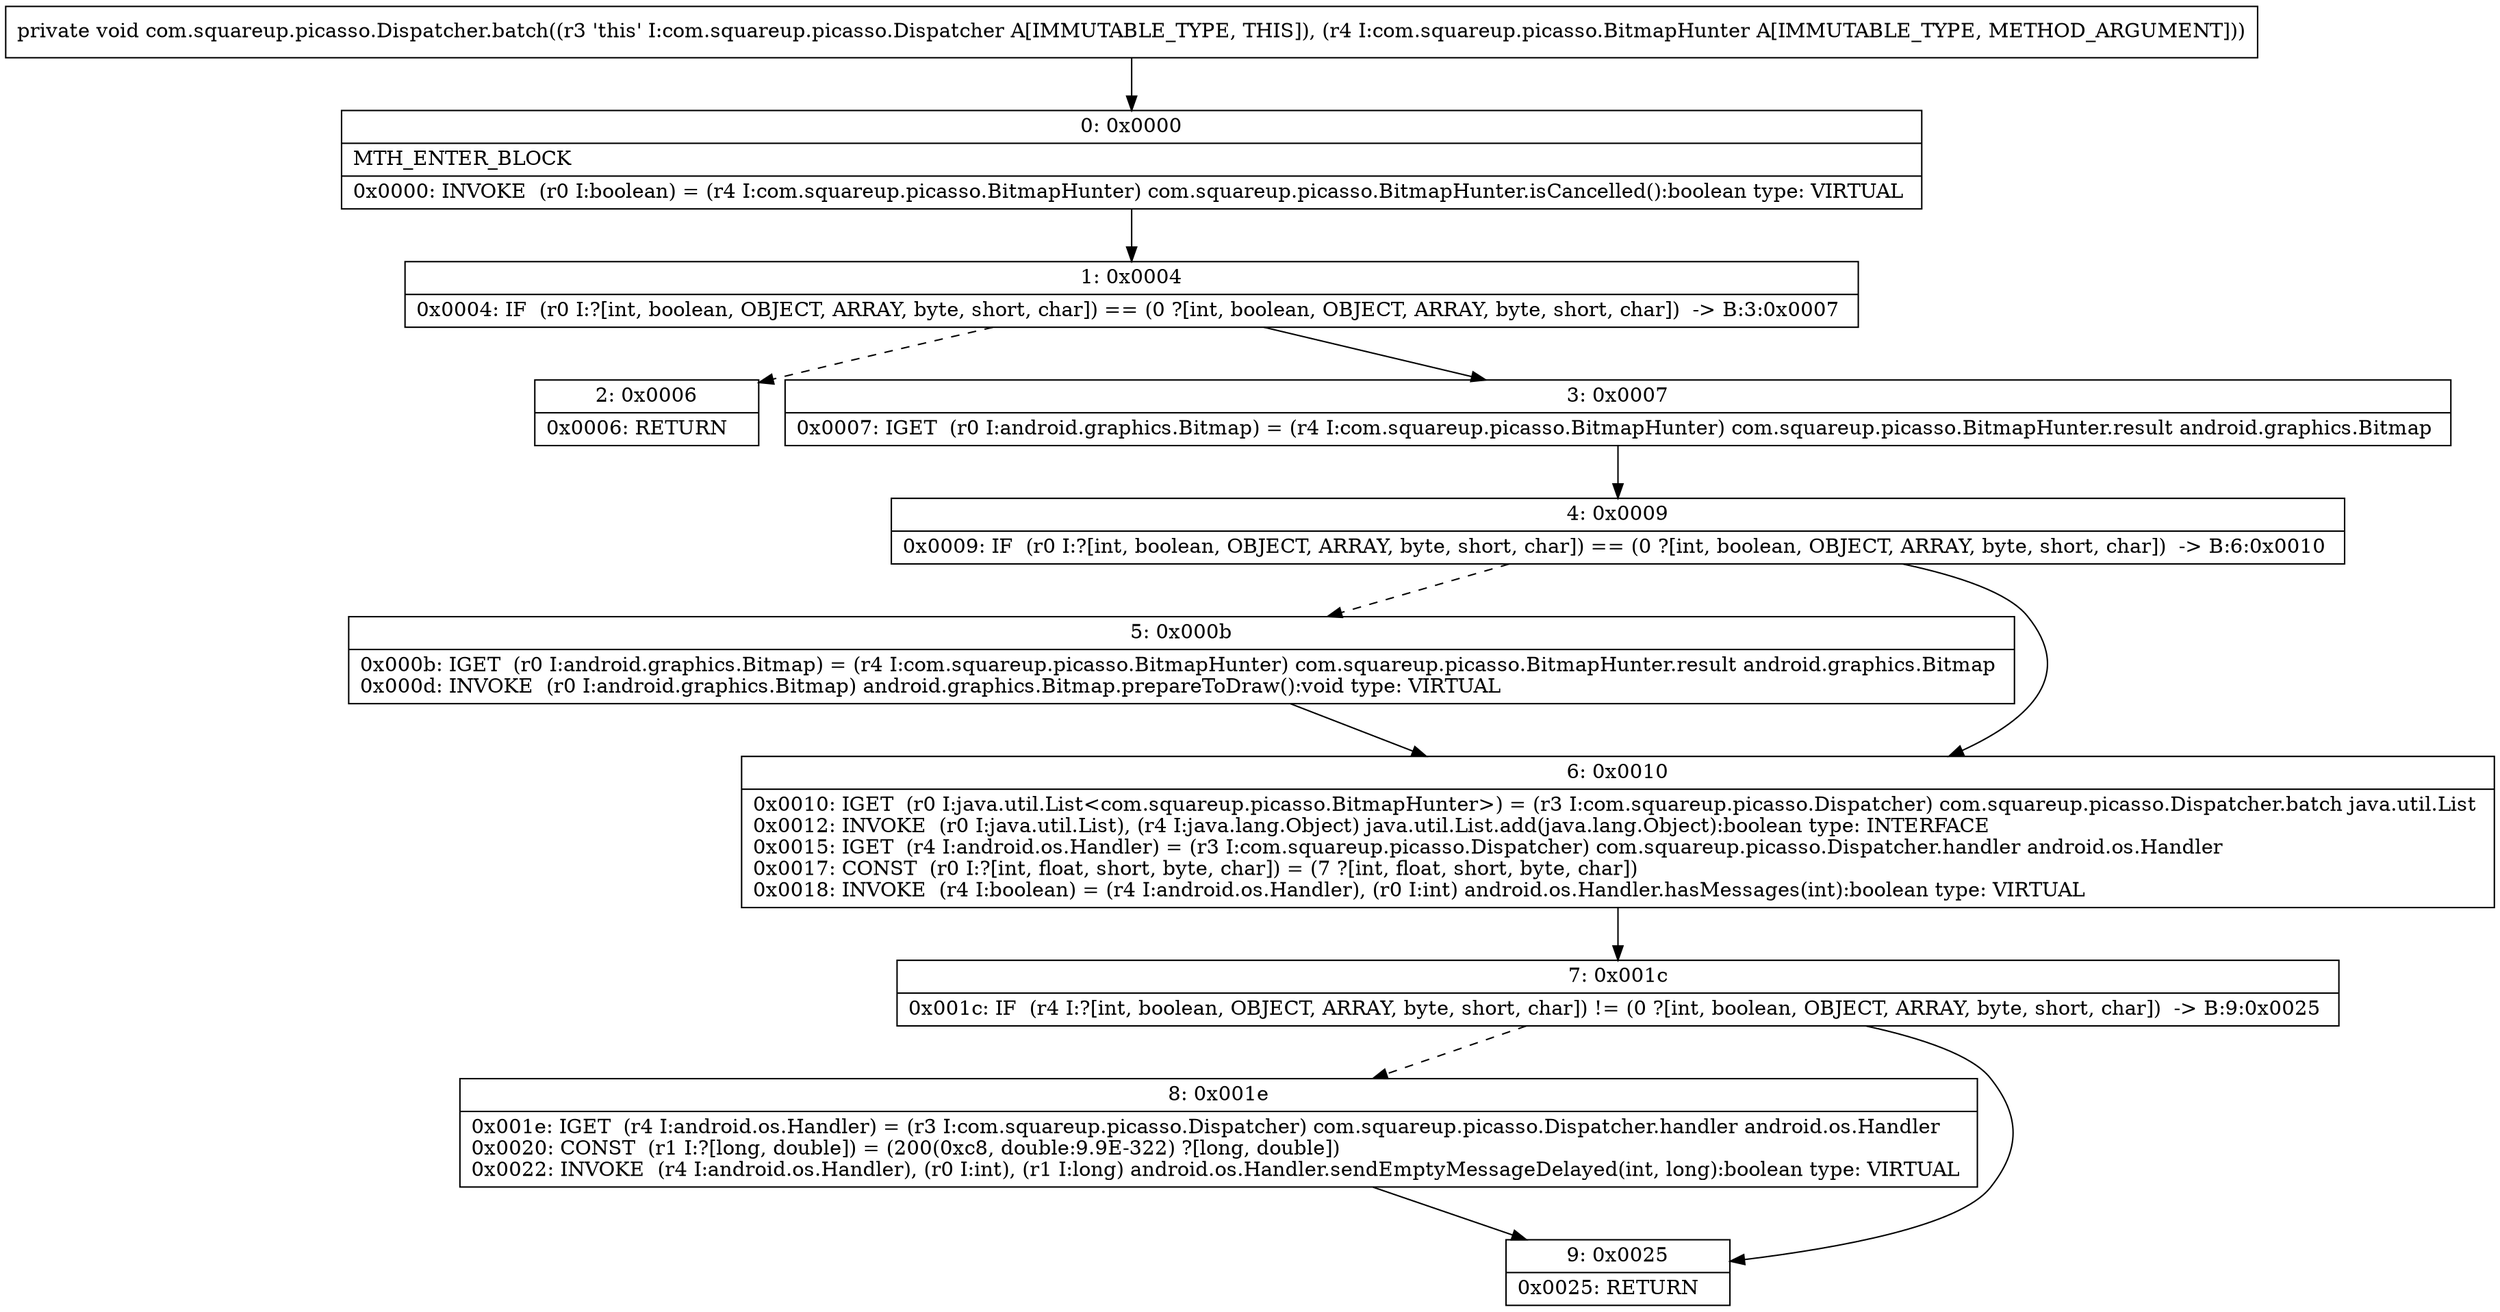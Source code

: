 digraph "CFG forcom.squareup.picasso.Dispatcher.batch(Lcom\/squareup\/picasso\/BitmapHunter;)V" {
Node_0 [shape=record,label="{0\:\ 0x0000|MTH_ENTER_BLOCK\l|0x0000: INVOKE  (r0 I:boolean) = (r4 I:com.squareup.picasso.BitmapHunter) com.squareup.picasso.BitmapHunter.isCancelled():boolean type: VIRTUAL \l}"];
Node_1 [shape=record,label="{1\:\ 0x0004|0x0004: IF  (r0 I:?[int, boolean, OBJECT, ARRAY, byte, short, char]) == (0 ?[int, boolean, OBJECT, ARRAY, byte, short, char])  \-\> B:3:0x0007 \l}"];
Node_2 [shape=record,label="{2\:\ 0x0006|0x0006: RETURN   \l}"];
Node_3 [shape=record,label="{3\:\ 0x0007|0x0007: IGET  (r0 I:android.graphics.Bitmap) = (r4 I:com.squareup.picasso.BitmapHunter) com.squareup.picasso.BitmapHunter.result android.graphics.Bitmap \l}"];
Node_4 [shape=record,label="{4\:\ 0x0009|0x0009: IF  (r0 I:?[int, boolean, OBJECT, ARRAY, byte, short, char]) == (0 ?[int, boolean, OBJECT, ARRAY, byte, short, char])  \-\> B:6:0x0010 \l}"];
Node_5 [shape=record,label="{5\:\ 0x000b|0x000b: IGET  (r0 I:android.graphics.Bitmap) = (r4 I:com.squareup.picasso.BitmapHunter) com.squareup.picasso.BitmapHunter.result android.graphics.Bitmap \l0x000d: INVOKE  (r0 I:android.graphics.Bitmap) android.graphics.Bitmap.prepareToDraw():void type: VIRTUAL \l}"];
Node_6 [shape=record,label="{6\:\ 0x0010|0x0010: IGET  (r0 I:java.util.List\<com.squareup.picasso.BitmapHunter\>) = (r3 I:com.squareup.picasso.Dispatcher) com.squareup.picasso.Dispatcher.batch java.util.List \l0x0012: INVOKE  (r0 I:java.util.List), (r4 I:java.lang.Object) java.util.List.add(java.lang.Object):boolean type: INTERFACE \l0x0015: IGET  (r4 I:android.os.Handler) = (r3 I:com.squareup.picasso.Dispatcher) com.squareup.picasso.Dispatcher.handler android.os.Handler \l0x0017: CONST  (r0 I:?[int, float, short, byte, char]) = (7 ?[int, float, short, byte, char]) \l0x0018: INVOKE  (r4 I:boolean) = (r4 I:android.os.Handler), (r0 I:int) android.os.Handler.hasMessages(int):boolean type: VIRTUAL \l}"];
Node_7 [shape=record,label="{7\:\ 0x001c|0x001c: IF  (r4 I:?[int, boolean, OBJECT, ARRAY, byte, short, char]) != (0 ?[int, boolean, OBJECT, ARRAY, byte, short, char])  \-\> B:9:0x0025 \l}"];
Node_8 [shape=record,label="{8\:\ 0x001e|0x001e: IGET  (r4 I:android.os.Handler) = (r3 I:com.squareup.picasso.Dispatcher) com.squareup.picasso.Dispatcher.handler android.os.Handler \l0x0020: CONST  (r1 I:?[long, double]) = (200(0xc8, double:9.9E\-322) ?[long, double]) \l0x0022: INVOKE  (r4 I:android.os.Handler), (r0 I:int), (r1 I:long) android.os.Handler.sendEmptyMessageDelayed(int, long):boolean type: VIRTUAL \l}"];
Node_9 [shape=record,label="{9\:\ 0x0025|0x0025: RETURN   \l}"];
MethodNode[shape=record,label="{private void com.squareup.picasso.Dispatcher.batch((r3 'this' I:com.squareup.picasso.Dispatcher A[IMMUTABLE_TYPE, THIS]), (r4 I:com.squareup.picasso.BitmapHunter A[IMMUTABLE_TYPE, METHOD_ARGUMENT])) }"];
MethodNode -> Node_0;
Node_0 -> Node_1;
Node_1 -> Node_2[style=dashed];
Node_1 -> Node_3;
Node_3 -> Node_4;
Node_4 -> Node_5[style=dashed];
Node_4 -> Node_6;
Node_5 -> Node_6;
Node_6 -> Node_7;
Node_7 -> Node_8[style=dashed];
Node_7 -> Node_9;
Node_8 -> Node_9;
}

